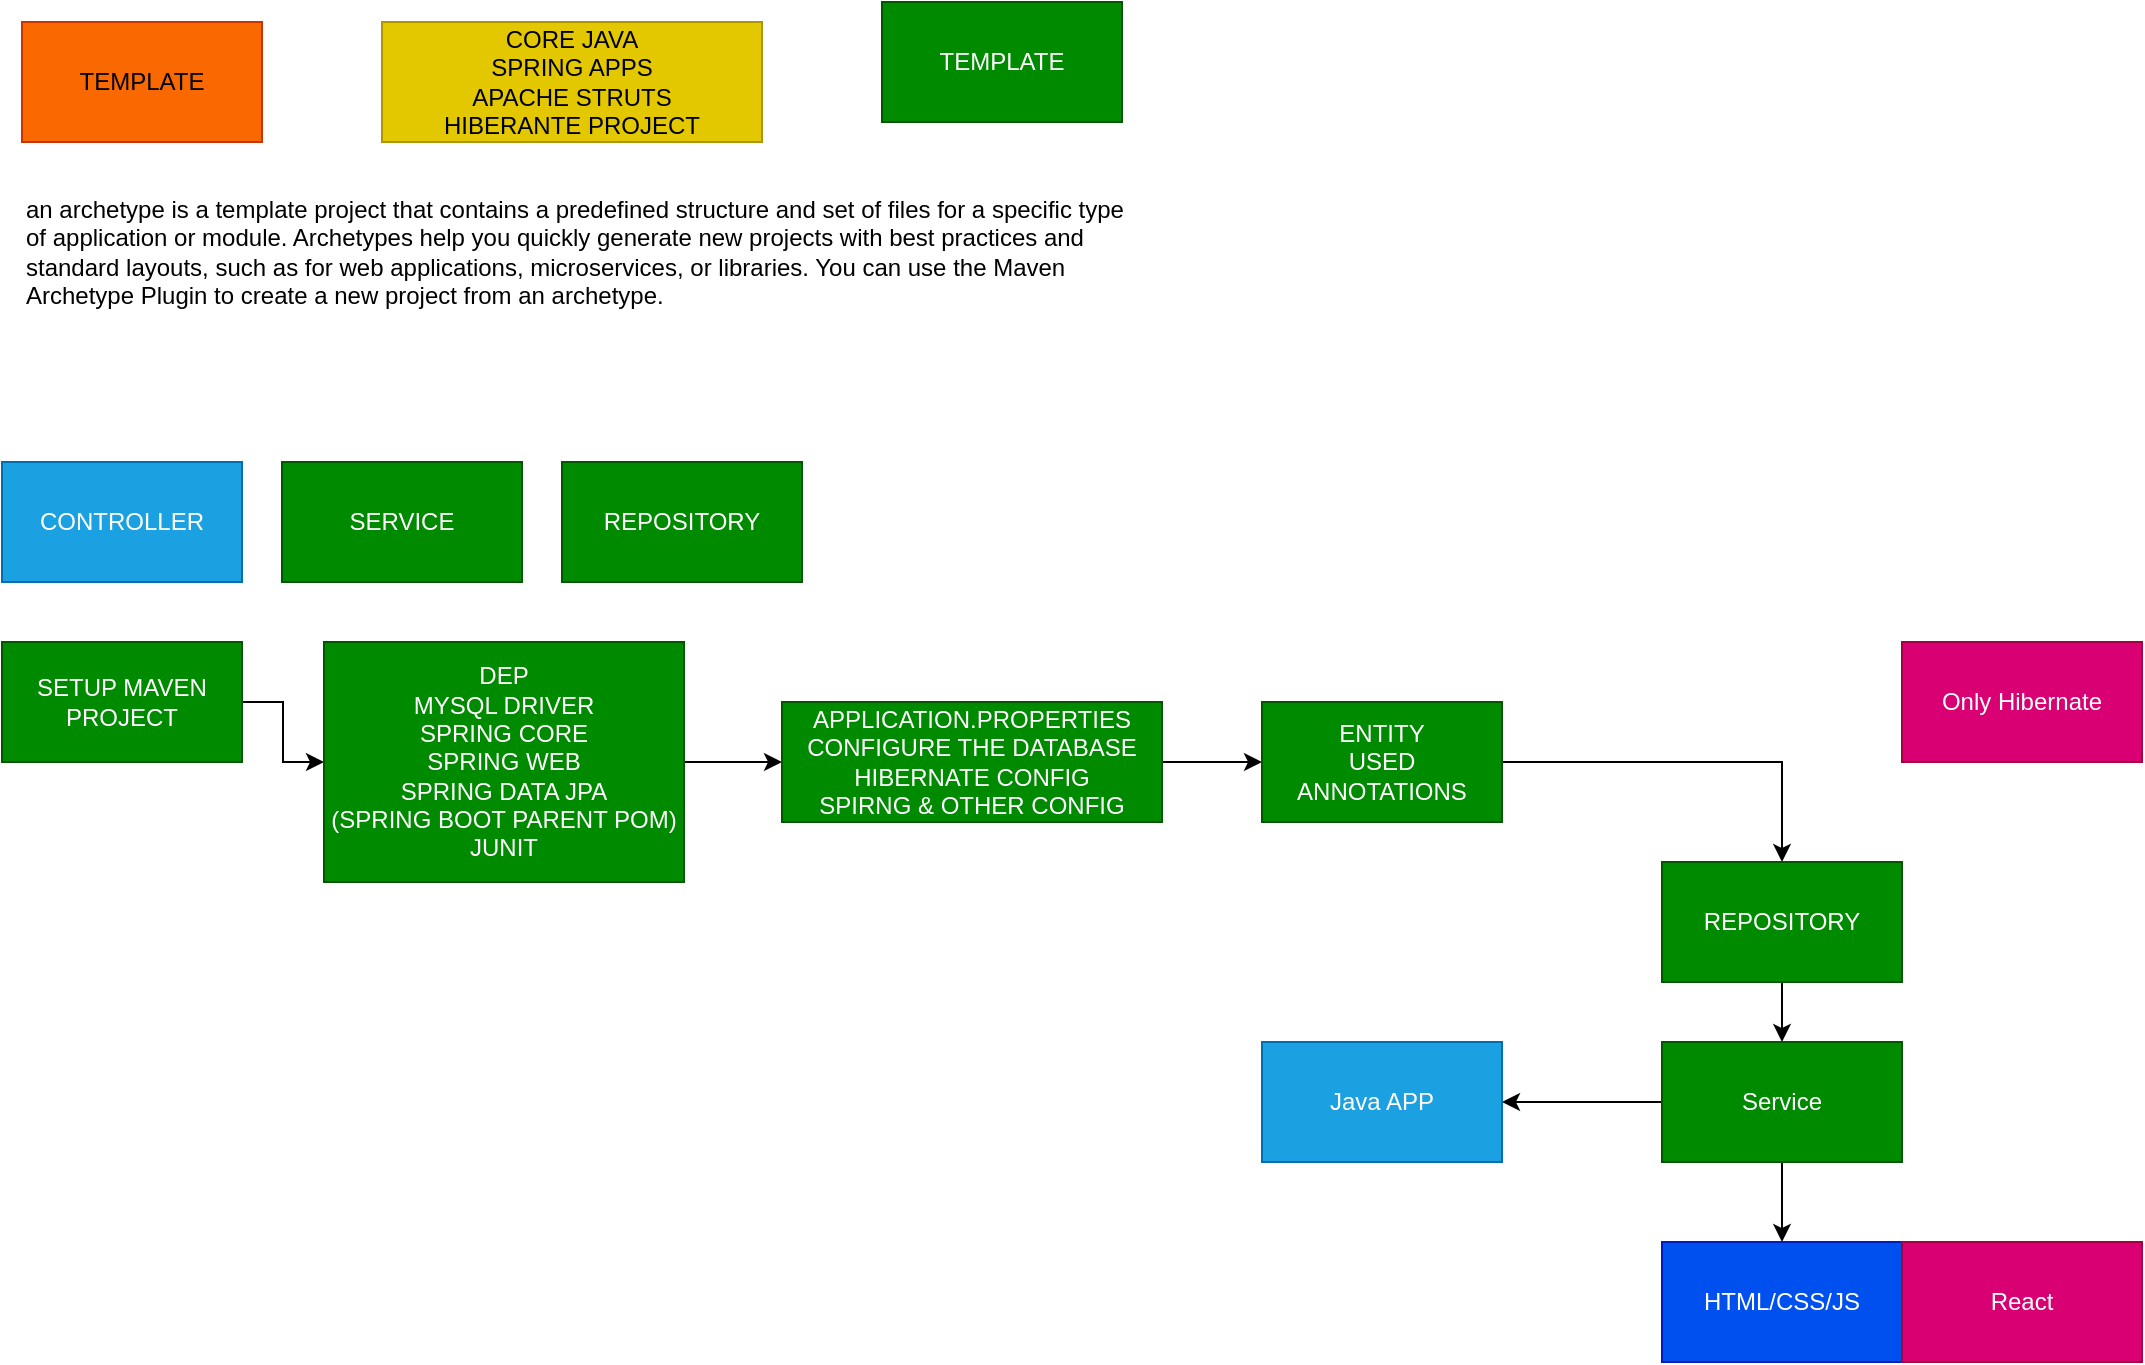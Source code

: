 <mxfile version="28.0.6" pages="4">
  <diagram id="U--qNE6UKfleM9KvtkoS" name="WORK">
    <mxGraphModel dx="838" dy="497" grid="1" gridSize="10" guides="1" tooltips="1" connect="1" arrows="1" fold="1" page="1" pageScale="1" pageWidth="850" pageHeight="1100" math="0" shadow="0">
      <root>
        <mxCell id="0" />
        <mxCell id="1" parent="0" />
        <mxCell id="xkHr3dDDrI-3z6m0eYmS-1" value="TEMPLATE" style="rounded=0;whiteSpace=wrap;html=1;fillColor=#fa6800;fontColor=#000000;strokeColor=#C73500;" vertex="1" parent="1">
          <mxGeometry x="180" y="90" width="120" height="60" as="geometry" />
        </mxCell>
        <mxCell id="xkHr3dDDrI-3z6m0eYmS-2" value="CORE JAVA&lt;div&gt;SPRING APPS&lt;/div&gt;&lt;div&gt;APACHE STRUTS&lt;/div&gt;&lt;div&gt;HIBERANTE PROJECT&lt;/div&gt;" style="rounded=0;whiteSpace=wrap;html=1;fillColor=#e3c800;fontColor=#000000;strokeColor=#B09500;" vertex="1" parent="1">
          <mxGeometry x="360" y="90" width="190" height="60" as="geometry" />
        </mxCell>
        <mxCell id="xkHr3dDDrI-3z6m0eYmS-3" value="TEMPLATE" style="rounded=0;whiteSpace=wrap;html=1;fillColor=#008a00;strokeColor=#005700;fontColor=#ffffff;" vertex="1" parent="1">
          <mxGeometry x="610" y="80" width="120" height="60" as="geometry" />
        </mxCell>
        <mxCell id="EVFEQonA6YKJSwOCUWU--1" value="an archetype is a template project that contains a predefined structure and set of files for a specific type of application or module. Archetypes help you quickly generate new projects with best practices and standard layouts, such as for web applications, microservices, or libraries. You can use the Maven Archetype Plugin to create a new project from an archetype." style="text;whiteSpace=wrap;html=1;" vertex="1" parent="1">
          <mxGeometry x="180" y="170" width="560" height="100" as="geometry" />
        </mxCell>
        <mxCell id="1dpyr3wZOM35hFEiF-vl-1" value="CONTROLLER" style="rounded=0;whiteSpace=wrap;html=1;fillColor=#1ba1e2;fontColor=#ffffff;strokeColor=#006EAF;" vertex="1" parent="1">
          <mxGeometry x="170" y="310" width="120" height="60" as="geometry" />
        </mxCell>
        <mxCell id="1dpyr3wZOM35hFEiF-vl-2" value="SERVICE" style="rounded=0;whiteSpace=wrap;html=1;fillColor=#008a00;fontColor=#ffffff;strokeColor=#005700;" vertex="1" parent="1">
          <mxGeometry x="310" y="310" width="120" height="60" as="geometry" />
        </mxCell>
        <mxCell id="1dpyr3wZOM35hFEiF-vl-3" value="REPOSITORY" style="rounded=0;whiteSpace=wrap;html=1;fillColor=#008a00;fontColor=#ffffff;strokeColor=#005700;" vertex="1" parent="1">
          <mxGeometry x="450" y="310" width="120" height="60" as="geometry" />
        </mxCell>
        <mxCell id="1dpyr3wZOM35hFEiF-vl-7" value="" style="edgeStyle=orthogonalEdgeStyle;rounded=0;orthogonalLoop=1;jettySize=auto;html=1;" edge="1" parent="1" source="1dpyr3wZOM35hFEiF-vl-4" target="1dpyr3wZOM35hFEiF-vl-6">
          <mxGeometry relative="1" as="geometry" />
        </mxCell>
        <mxCell id="1dpyr3wZOM35hFEiF-vl-4" value="SETUP MAVEN PROJECT" style="rounded=0;whiteSpace=wrap;html=1;fillColor=#008a00;fontColor=#ffffff;strokeColor=#005700;" vertex="1" parent="1">
          <mxGeometry x="170" y="400" width="120" height="60" as="geometry" />
        </mxCell>
        <mxCell id="1dpyr3wZOM35hFEiF-vl-9" value="" style="edgeStyle=orthogonalEdgeStyle;rounded=0;orthogonalLoop=1;jettySize=auto;html=1;" edge="1" parent="1" source="1dpyr3wZOM35hFEiF-vl-6" target="1dpyr3wZOM35hFEiF-vl-8">
          <mxGeometry relative="1" as="geometry" />
        </mxCell>
        <mxCell id="1dpyr3wZOM35hFEiF-vl-6" value="DEP&lt;div&gt;MYSQL DRIVER&lt;/div&gt;&lt;div&gt;SPRING CORE&lt;/div&gt;&lt;div&gt;SPRING WEB&lt;/div&gt;&lt;div&gt;SPRING DATA JPA&lt;/div&gt;&lt;div&gt;(SPRING BOOT PARENT POM)&lt;/div&gt;&lt;div&gt;JUNIT&lt;/div&gt;" style="whiteSpace=wrap;html=1;fillColor=#008a00;strokeColor=#005700;fontColor=#ffffff;rounded=0;" vertex="1" parent="1">
          <mxGeometry x="331" y="400" width="180" height="120" as="geometry" />
        </mxCell>
        <mxCell id="1dpyr3wZOM35hFEiF-vl-11" value="" style="edgeStyle=orthogonalEdgeStyle;rounded=0;orthogonalLoop=1;jettySize=auto;html=1;" edge="1" parent="1" source="1dpyr3wZOM35hFEiF-vl-8" target="1dpyr3wZOM35hFEiF-vl-10">
          <mxGeometry relative="1" as="geometry" />
        </mxCell>
        <mxCell id="1dpyr3wZOM35hFEiF-vl-8" value="APPLICATION.PROPERTIES&lt;div&gt;CONFIGURE THE DATABASE&lt;/div&gt;&lt;div&gt;HIBERNATE CONFIG&lt;/div&gt;&lt;div&gt;SPIRNG &amp;amp; OTHER CONFIG&lt;/div&gt;" style="whiteSpace=wrap;html=1;fillColor=#008a00;strokeColor=#005700;fontColor=#ffffff;rounded=0;" vertex="1" parent="1">
          <mxGeometry x="560" y="430" width="190" height="60" as="geometry" />
        </mxCell>
        <mxCell id="1dpyr3wZOM35hFEiF-vl-13" value="" style="edgeStyle=orthogonalEdgeStyle;rounded=0;orthogonalLoop=1;jettySize=auto;html=1;" edge="1" parent="1" source="1dpyr3wZOM35hFEiF-vl-10" target="1dpyr3wZOM35hFEiF-vl-12">
          <mxGeometry relative="1" as="geometry" />
        </mxCell>
        <mxCell id="1dpyr3wZOM35hFEiF-vl-10" value="ENTITY&lt;div&gt;USED ANNOTATIONS&lt;/div&gt;" style="whiteSpace=wrap;html=1;fillColor=#008a00;strokeColor=#005700;fontColor=#ffffff;rounded=0;" vertex="1" parent="1">
          <mxGeometry x="800" y="430" width="120" height="60" as="geometry" />
        </mxCell>
        <mxCell id="1dpyr3wZOM35hFEiF-vl-15" value="" style="edgeStyle=orthogonalEdgeStyle;rounded=0;orthogonalLoop=1;jettySize=auto;html=1;" edge="1" parent="1" source="1dpyr3wZOM35hFEiF-vl-12" target="1dpyr3wZOM35hFEiF-vl-14">
          <mxGeometry relative="1" as="geometry" />
        </mxCell>
        <mxCell id="1dpyr3wZOM35hFEiF-vl-12" value="REPOSITORY" style="whiteSpace=wrap;html=1;fillColor=#008a00;strokeColor=#005700;fontColor=#ffffff;rounded=0;" vertex="1" parent="1">
          <mxGeometry x="1000" y="510" width="120" height="60" as="geometry" />
        </mxCell>
        <mxCell id="1dpyr3wZOM35hFEiF-vl-17" value="" style="edgeStyle=orthogonalEdgeStyle;rounded=0;orthogonalLoop=1;jettySize=auto;html=1;" edge="1" parent="1" source="1dpyr3wZOM35hFEiF-vl-14" target="1dpyr3wZOM35hFEiF-vl-16">
          <mxGeometry relative="1" as="geometry" />
        </mxCell>
        <mxCell id="1dpyr3wZOM35hFEiF-vl-21" value="" style="edgeStyle=orthogonalEdgeStyle;rounded=0;orthogonalLoop=1;jettySize=auto;html=1;" edge="1" parent="1" source="1dpyr3wZOM35hFEiF-vl-14" target="1dpyr3wZOM35hFEiF-vl-20">
          <mxGeometry relative="1" as="geometry" />
        </mxCell>
        <mxCell id="1dpyr3wZOM35hFEiF-vl-14" value="Service" style="whiteSpace=wrap;html=1;fillColor=#008a00;strokeColor=#005700;fontColor=#ffffff;rounded=0;" vertex="1" parent="1">
          <mxGeometry x="1000" y="600" width="120" height="60" as="geometry" />
        </mxCell>
        <mxCell id="1dpyr3wZOM35hFEiF-vl-16" value="HTML/CSS/JS" style="whiteSpace=wrap;html=1;fillColor=#0050ef;strokeColor=#001DBC;fontColor=#ffffff;rounded=0;" vertex="1" parent="1">
          <mxGeometry x="1000" y="700" width="120" height="60" as="geometry" />
        </mxCell>
        <mxCell id="1dpyr3wZOM35hFEiF-vl-19" value="React" style="whiteSpace=wrap;html=1;fillColor=#d80073;strokeColor=#A50040;fontColor=#ffffff;rounded=0;" vertex="1" parent="1">
          <mxGeometry x="1120" y="700" width="120" height="60" as="geometry" />
        </mxCell>
        <mxCell id="1dpyr3wZOM35hFEiF-vl-20" value="Java APP" style="whiteSpace=wrap;html=1;fillColor=#1ba1e2;strokeColor=#006EAF;fontColor=#ffffff;rounded=0;" vertex="1" parent="1">
          <mxGeometry x="800" y="600" width="120" height="60" as="geometry" />
        </mxCell>
        <mxCell id="1dpyr3wZOM35hFEiF-vl-22" value="Only Hibernate" style="whiteSpace=wrap;html=1;fillColor=#d80073;strokeColor=#A50040;fontColor=#ffffff;rounded=0;" vertex="1" parent="1">
          <mxGeometry x="1120" y="400" width="120" height="60" as="geometry" />
        </mxCell>
      </root>
    </mxGraphModel>
  </diagram>
  <diagram id="sd6SQKubJgL0Bjy4uC2p" name="BACKEND">
    <mxGraphModel dx="1888" dy="497" grid="1" gridSize="10" guides="1" tooltips="1" connect="1" arrows="1" fold="1" page="1" pageScale="1" pageWidth="850" pageHeight="1100" math="0" shadow="0">
      <root>
        <mxCell id="0" />
        <mxCell id="1" parent="0" />
        <mxCell id="ZBgh9qPo6W1Xte6gY5U4-2" value="MONOLITHIC" style="rounded=0;whiteSpace=wrap;html=1;fillColor=#008a00;fontColor=#ffffff;strokeColor=#005700;" vertex="1" parent="1">
          <mxGeometry x="30" y="260" width="120" height="60" as="geometry" />
        </mxCell>
        <mxCell id="ZBgh9qPo6W1Xte6gY5U4-14" value="LAYERED ARCH" style="rounded=0;whiteSpace=wrap;html=1;fillColor=#008a00;fontColor=#ffffff;strokeColor=#005700;" vertex="1" parent="1">
          <mxGeometry x="165" y="180" width="410" height="60" as="geometry" />
        </mxCell>
        <mxCell id="ZBgh9qPo6W1Xte6gY5U4-15" value="CONTROLLER" style="rounded=0;whiteSpace=wrap;html=1;fillColor=#1ba1e2;fontColor=#ffffff;strokeColor=#006EAF;" vertex="1" parent="1">
          <mxGeometry x="170" y="260" width="120" height="60" as="geometry" />
        </mxCell>
        <mxCell id="ZBgh9qPo6W1Xte6gY5U4-19" value="SERVICE" style="rounded=0;whiteSpace=wrap;html=1;fillColor=#008a00;fontColor=#ffffff;strokeColor=#005700;" vertex="1" parent="1">
          <mxGeometry x="310" y="260" width="120" height="60" as="geometry" />
        </mxCell>
        <mxCell id="ZBgh9qPo6W1Xte6gY5U4-20" value="REPOSITORY" style="rounded=0;whiteSpace=wrap;html=1;fillColor=#008a00;fontColor=#ffffff;strokeColor=#005700;" vertex="1" parent="1">
          <mxGeometry x="450" y="260" width="120" height="60" as="geometry" />
        </mxCell>
        <mxCell id="ZBgh9qPo6W1Xte6gY5U4-21" value="ENTITY" style="rounded=0;whiteSpace=wrap;html=1;fillColor=#008a00;fontColor=#ffffff;strokeColor=#005700;" vertex="1" parent="1">
          <mxGeometry x="170" y="350" width="120" height="60" as="geometry" />
        </mxCell>
        <mxCell id="ZBgh9qPo6W1Xte6gY5U4-22" value="MODEL" style="rounded=0;whiteSpace=wrap;html=1;fillColor=#008a00;fontColor=#ffffff;strokeColor=#005700;" vertex="1" parent="1">
          <mxGeometry x="310" y="350" width="120" height="60" as="geometry" />
        </mxCell>
        <mxCell id="ZBgh9qPo6W1Xte6gY5U4-23" value="CLASS" style="rounded=0;whiteSpace=wrap;html=1;fillColor=#008a00;fontColor=#ffffff;strokeColor=#005700;" vertex="1" parent="1">
          <mxGeometry x="450" y="350" width="120" height="60" as="geometry" />
        </mxCell>
        <mxCell id="ZBgh9qPo6W1Xte6gY5U4-24" value="CONFIGURATION&lt;div&gt;APPLICATION.PROPERTIES&lt;/div&gt;" style="rounded=0;whiteSpace=wrap;html=1;fillColor=#1ba1e2;fontColor=#ffffff;strokeColor=#006EAF;" vertex="1" parent="1">
          <mxGeometry x="60" y="440" width="230" height="60" as="geometry" />
        </mxCell>
        <mxCell id="ZBgh9qPo6W1Xte6gY5U4-25" value="" style="rounded=0;whiteSpace=wrap;html=1;fillColor=#008a00;fontColor=#ffffff;strokeColor=#005700;" vertex="1" parent="1">
          <mxGeometry x="310" y="440" width="120" height="60" as="geometry" />
        </mxCell>
        <mxCell id="ZBgh9qPo6W1Xte6gY5U4-26" value="CODING" style="rounded=0;whiteSpace=wrap;html=1;fillColor=#008a00;fontColor=#ffffff;strokeColor=#005700;" vertex="1" parent="1">
          <mxGeometry x="450" y="440" width="120" height="60" as="geometry" />
        </mxCell>
        <mxCell id="ZBgh9qPo6W1Xte6gY5U4-27" value="&lt;div&gt;MVN COMMANDS&lt;/div&gt;GRADLE" style="rounded=0;whiteSpace=wrap;html=1;fillColor=#d80073;fontColor=#ffffff;strokeColor=#A50040;" vertex="1" parent="1">
          <mxGeometry x="60" y="520" width="230" height="60" as="geometry" />
        </mxCell>
        <mxCell id="ZBgh9qPo6W1Xte6gY5U4-28" value="MAVEN" style="rounded=0;whiteSpace=wrap;html=1;fillColor=#008a00;fontColor=#ffffff;strokeColor=#005700;" vertex="1" parent="1">
          <mxGeometry x="310" y="520" width="120" height="60" as="geometry" />
        </mxCell>
        <mxCell id="ZBgh9qPo6W1Xte6gY5U4-29" value="JAVA APP FROM SCRATCH" style="rounded=0;whiteSpace=wrap;html=1;fillColor=#008a00;fontColor=#ffffff;strokeColor=#005700;" vertex="1" parent="1">
          <mxGeometry x="450" y="520" width="120" height="60" as="geometry" />
        </mxCell>
        <mxCell id="ZBgh9qPo6W1Xte6gY5U4-30" value="JPA" style="rounded=0;whiteSpace=wrap;html=1;fillColor=#d80073;fontColor=#ffffff;strokeColor=#A50040;" vertex="1" parent="1">
          <mxGeometry x="60" y="600" width="230" height="60" as="geometry" />
        </mxCell>
        <mxCell id="ZBgh9qPo6W1Xte6gY5U4-31" value="HIBERANTE" style="rounded=0;whiteSpace=wrap;html=1;fillColor=#1ba1e2;fontColor=#ffffff;strokeColor=#006EAF;" vertex="1" parent="1">
          <mxGeometry x="310" y="600" width="120" height="60" as="geometry" />
        </mxCell>
        <mxCell id="ZBgh9qPo6W1Xte6gY5U4-32" value="JDBC" style="rounded=0;whiteSpace=wrap;html=1;fillColor=#008a00;fontColor=#ffffff;strokeColor=#005700;" vertex="1" parent="1">
          <mxGeometry x="450" y="600" width="120" height="60" as="geometry" />
        </mxCell>
        <mxCell id="ZBgh9qPo6W1Xte6gY5U4-33" value="JPA" style="rounded=0;whiteSpace=wrap;html=1;fillColor=#d80073;fontColor=#ffffff;strokeColor=#A50040;" vertex="1" parent="1">
          <mxGeometry x="60" y="690" width="230" height="60" as="geometry" />
        </mxCell>
        <mxCell id="ZBgh9qPo6W1Xte6gY5U4-34" value="RUNTIME" style="rounded=0;whiteSpace=wrap;html=1;fillColor=#1ba1e2;fontColor=#ffffff;strokeColor=#006EAF;" vertex="1" parent="1">
          <mxGeometry x="310" y="690" width="120" height="60" as="geometry" />
        </mxCell>
        <mxCell id="ZBgh9qPo6W1Xte6gY5U4-35" value="SYNTAX" style="rounded=0;whiteSpace=wrap;html=1;fillColor=#008a00;fontColor=#ffffff;strokeColor=#005700;" vertex="1" parent="1">
          <mxGeometry x="450" y="690" width="120" height="60" as="geometry" />
        </mxCell>
        <mxCell id="ZBgh9qPo6W1Xte6gY5U4-36" value="LOGICAL" style="rounded=0;whiteSpace=wrap;html=1;fillColor=#1ba1e2;fontColor=#ffffff;strokeColor=#006EAF;" vertex="1" parent="1">
          <mxGeometry x="310" y="750" width="120" height="60" as="geometry" />
        </mxCell>
        <mxCell id="ZBgh9qPo6W1Xte6gY5U4-37" value="BRANCES" style="rounded=0;whiteSpace=wrap;html=1;fillColor=#d80073;fontColor=#ffffff;strokeColor=#A50040;" vertex="1" parent="1">
          <mxGeometry x="60" y="830" width="230" height="60" as="geometry" />
        </mxCell>
        <mxCell id="ZBgh9qPo6W1Xte6gY5U4-38" value="INIT, PULL, PUSH, COMMIT ADD" style="rounded=0;whiteSpace=wrap;html=1;fillColor=#1ba1e2;fontColor=#ffffff;strokeColor=#006EAF;" vertex="1" parent="1">
          <mxGeometry x="310" y="830" width="120" height="60" as="geometry" />
        </mxCell>
        <mxCell id="ZBgh9qPo6W1Xte6gY5U4-39" value="GIT / GITHUB" style="rounded=0;whiteSpace=wrap;html=1;fillColor=#008a00;fontColor=#ffffff;strokeColor=#005700;" vertex="1" parent="1">
          <mxGeometry x="450" y="830" width="120" height="60" as="geometry" />
        </mxCell>
        <mxCell id="ZBgh9qPo6W1Xte6gY5U4-41" value="ADD A LOT" style="rounded=0;whiteSpace=wrap;html=1;fillColor=#d80073;fontColor=#ffffff;strokeColor=#A50040;" vertex="1" parent="1">
          <mxGeometry x="60" y="920" width="230" height="60" as="geometry" />
        </mxCell>
        <mxCell id="ZBgh9qPo6W1Xte6gY5U4-42" value="IOC / DI" style="rounded=0;whiteSpace=wrap;html=1;fillColor=#1ba1e2;fontColor=#ffffff;strokeColor=#006EAF;" vertex="1" parent="1">
          <mxGeometry x="310" y="920" width="120" height="60" as="geometry" />
        </mxCell>
        <mxCell id="ZBgh9qPo6W1Xte6gY5U4-43" value="SINGLETON" style="rounded=0;whiteSpace=wrap;html=1;fillColor=#008a00;fontColor=#ffffff;strokeColor=#005700;" vertex="1" parent="1">
          <mxGeometry x="450" y="920" width="120" height="60" as="geometry" />
        </mxCell>
        <mxCell id="g30asUB_LPxTfsh4i9F_-1" value="JAVA 21" style="rounded=0;whiteSpace=wrap;html=1;fillColor=#d80073;fontColor=#ffffff;strokeColor=#A50040;" vertex="1" parent="1">
          <mxGeometry x="60" y="990" width="230" height="60" as="geometry" />
        </mxCell>
        <mxCell id="g30asUB_LPxTfsh4i9F_-2" value="JAVA 8 +&amp;nbsp;" style="rounded=0;whiteSpace=wrap;html=1;fillColor=#1ba1e2;fontColor=#ffffff;strokeColor=#006EAF;" vertex="1" parent="1">
          <mxGeometry x="310" y="990" width="120" height="60" as="geometry" />
        </mxCell>
        <mxCell id="g30asUB_LPxTfsh4i9F_-3" value="JAVA 8 -" style="rounded=0;whiteSpace=wrap;html=1;fillColor=#008a00;fontColor=#ffffff;strokeColor=#005700;" vertex="1" parent="1">
          <mxGeometry x="450" y="990" width="120" height="60" as="geometry" />
        </mxCell>
        <mxCell id="g30asUB_LPxTfsh4i9F_-4" value="MONGO DB" style="rounded=0;whiteSpace=wrap;html=1;fillColor=#d80073;fontColor=#ffffff;strokeColor=#A50040;" vertex="1" parent="1">
          <mxGeometry x="60" y="1070" width="230" height="60" as="geometry" />
        </mxCell>
        <mxCell id="g30asUB_LPxTfsh4i9F_-5" value="ORACLE" style="rounded=0;whiteSpace=wrap;html=1;fillColor=#1ba1e2;fontColor=#ffffff;strokeColor=#006EAF;" vertex="1" parent="1">
          <mxGeometry x="310" y="1070" width="120" height="60" as="geometry" />
        </mxCell>
        <mxCell id="g30asUB_LPxTfsh4i9F_-6" value="DB MS SQL&amp;nbsp;&lt;div&gt;MY SQL&lt;/div&gt;" style="rounded=0;whiteSpace=wrap;html=1;fillColor=#008a00;fontColor=#ffffff;strokeColor=#005700;" vertex="1" parent="1">
          <mxGeometry x="450" y="1070" width="120" height="60" as="geometry" />
        </mxCell>
        <mxCell id="g30asUB_LPxTfsh4i9F_-7" value="MONGO DB" style="rounded=0;whiteSpace=wrap;html=1;fillColor=#d80073;fontColor=#ffffff;strokeColor=#A50040;" vertex="1" parent="1">
          <mxGeometry x="60" y="1150" width="230" height="60" as="geometry" />
        </mxCell>
        <mxCell id="g30asUB_LPxTfsh4i9F_-8" value="ORACLE" style="rounded=0;whiteSpace=wrap;html=1;fillColor=#1ba1e2;fontColor=#ffffff;strokeColor=#006EAF;" vertex="1" parent="1">
          <mxGeometry x="310" y="1150" width="120" height="60" as="geometry" />
        </mxCell>
        <mxCell id="g30asUB_LPxTfsh4i9F_-9" value="SSMS&lt;div&gt;MY SQL WORKBENCH&lt;/div&gt;&lt;div&gt;SQL DEVELOPER&lt;/div&gt;" style="rounded=0;whiteSpace=wrap;html=1;fillColor=#008a00;fontColor=#ffffff;strokeColor=#005700;" vertex="1" parent="1">
          <mxGeometry x="450" y="1150" width="220" height="60" as="geometry" />
        </mxCell>
        <mxCell id="g30asUB_LPxTfsh4i9F_-10" value="VS CODE" style="rounded=0;whiteSpace=wrap;html=1;fillColor=#008a00;fontColor=#ffffff;strokeColor=#005700;" vertex="1" parent="1">
          <mxGeometry x="670" y="1150" width="100" height="60" as="geometry" />
        </mxCell>
        <mxCell id="g30asUB_LPxTfsh4i9F_-11" value="" style="rounded=0;whiteSpace=wrap;html=1;fillColor=#d80073;fontColor=#ffffff;strokeColor=#A50040;" vertex="1" parent="1">
          <mxGeometry x="60" y="1230" width="230" height="60" as="geometry" />
        </mxCell>
        <mxCell id="g30asUB_LPxTfsh4i9F_-12" value="TESTING" style="rounded=0;whiteSpace=wrap;html=1;fillColor=#1ba1e2;fontColor=#ffffff;strokeColor=#006EAF;" vertex="1" parent="1">
          <mxGeometry x="310" y="1230" width="120" height="60" as="geometry" />
        </mxCell>
        <mxCell id="g30asUB_LPxTfsh4i9F_-13" value="CODE" style="rounded=0;whiteSpace=wrap;html=1;fillColor=#008a00;fontColor=#ffffff;strokeColor=#005700;" vertex="1" parent="1">
          <mxGeometry x="450" y="1230" width="120" height="60" as="geometry" />
        </mxCell>
        <mxCell id="g30asUB_LPxTfsh4i9F_-14" value="SYSTEM TESTING" style="rounded=0;whiteSpace=wrap;html=1;fillColor=#a0522d;fontColor=#ffffff;strokeColor=#6D1F00;" vertex="1" parent="1">
          <mxGeometry x="-110" y="1230" width="130" height="60" as="geometry" />
        </mxCell>
        <mxCell id="g30asUB_LPxTfsh4i9F_-15" value="BLACK BOX / WHITE BOX" style="rounded=0;whiteSpace=wrap;html=1;fillColor=#a0522d;fontColor=#ffffff;strokeColor=#6D1F00;" vertex="1" parent="1">
          <mxGeometry x="-110" y="1290" width="130" height="60" as="geometry" />
        </mxCell>
        <mxCell id="g30asUB_LPxTfsh4i9F_-16" value="MICROSERVICES" style="rounded=0;whiteSpace=wrap;html=1;fillColor=#d80073;fontColor=#ffffff;strokeColor=#A50040;" vertex="1" parent="1">
          <mxGeometry x="-105" y="260" width="120" height="60" as="geometry" />
        </mxCell>
      </root>
    </mxGraphModel>
  </diagram>
  <diagram id="6ApcDSdftTaJXb9J3jOZ" name="FRONTEND">
    <mxGraphModel dx="758" dy="497" grid="1" gridSize="10" guides="1" tooltips="1" connect="1" arrows="1" fold="1" page="1" pageScale="1" pageWidth="850" pageHeight="1100" math="0" shadow="0">
      <root>
        <mxCell id="0" />
        <mxCell id="1" parent="0" />
        <mxCell id="f2z9S-pDtlq0upLQAwjG-1" value="" style="rounded=0;whiteSpace=wrap;html=1;fillColor=#d80073;fontColor=#ffffff;strokeColor=#A50040;" vertex="1" parent="1">
          <mxGeometry x="220" y="320" width="230" height="60" as="geometry" />
        </mxCell>
        <mxCell id="f2z9S-pDtlq0upLQAwjG-2" value="TYPESCRIPT" style="rounded=0;whiteSpace=wrap;html=1;fillColor=#d80073;fontColor=#ffffff;strokeColor=#A50040;" vertex="1" parent="1">
          <mxGeometry x="470" y="320" width="120" height="60" as="geometry" />
        </mxCell>
        <mxCell id="f2z9S-pDtlq0upLQAwjG-3" value="HTML / CSS / JS" style="rounded=0;whiteSpace=wrap;html=1;fillColor=#008a00;fontColor=#ffffff;strokeColor=#005700;" vertex="1" parent="1">
          <mxGeometry x="610" y="320" width="120" height="60" as="geometry" />
        </mxCell>
        <mxCell id="f2z9S-pDtlq0upLQAwjG-4" value="" style="rounded=0;whiteSpace=wrap;html=1;fillColor=#d80073;fontColor=#ffffff;strokeColor=#A50040;" vertex="1" parent="1">
          <mxGeometry x="220" y="400" width="230" height="60" as="geometry" />
        </mxCell>
        <mxCell id="f2z9S-pDtlq0upLQAwjG-5" value="AJAX" style="rounded=0;whiteSpace=wrap;html=1;fillColor=#d80073;fontColor=#ffffff;strokeColor=#A50040;" vertex="1" parent="1">
          <mxGeometry x="470" y="400" width="120" height="60" as="geometry" />
        </mxCell>
        <mxCell id="f2z9S-pDtlq0upLQAwjG-6" value="DOM" style="rounded=0;whiteSpace=wrap;html=1;fillColor=#008a00;fontColor=#ffffff;strokeColor=#005700;" vertex="1" parent="1">
          <mxGeometry x="610" y="400" width="120" height="60" as="geometry" />
        </mxCell>
        <mxCell id="f2z9S-pDtlq0upLQAwjG-7" value="" style="rounded=0;whiteSpace=wrap;html=1;fillColor=#d80073;fontColor=#ffffff;strokeColor=#A50040;" vertex="1" parent="1">
          <mxGeometry x="220" y="480" width="230" height="60" as="geometry" />
        </mxCell>
        <mxCell id="f2z9S-pDtlq0upLQAwjG-8" value="" style="rounded=0;whiteSpace=wrap;html=1;fillColor=#1ba1e2;fontColor=#ffffff;strokeColor=#006EAF;" vertex="1" parent="1">
          <mxGeometry x="470" y="480" width="120" height="60" as="geometry" />
        </mxCell>
        <mxCell id="f2z9S-pDtlq0upLQAwjG-9" value="BROWSER /&lt;div&gt;DEBGUGGIN TOOLS&lt;/div&gt;" style="rounded=0;whiteSpace=wrap;html=1;fillColor=#008a00;fontColor=#ffffff;strokeColor=#005700;" vertex="1" parent="1">
          <mxGeometry x="610" y="480" width="120" height="60" as="geometry" />
        </mxCell>
        <mxCell id="MK780I904DhIyySBioE9-1" value="BOOTSTRAP" style="rounded=0;whiteSpace=wrap;html=1;fillColor=#6a00ff;fontColor=#ffffff;strokeColor=#3700CC;" vertex="1" parent="1">
          <mxGeometry x="770" y="320" width="120" height="60" as="geometry" />
        </mxCell>
      </root>
    </mxGraphModel>
  </diagram>
  <diagram id="VrcfruqrzRKc8Ae0gUOz" name="TERMINOLOGY">
    <mxGraphModel dx="627" dy="411" grid="1" gridSize="10" guides="1" tooltips="1" connect="1" arrows="1" fold="1" page="1" pageScale="1" pageWidth="850" pageHeight="1100" math="0" shadow="0">
      <root>
        <mxCell id="0" />
        <mxCell id="1" parent="0" />
        <mxCell id="IJiUzFK-VY5-u8Usr0el-1" value="AJAX&lt;span style=&quot;white-space: pre;&quot;&gt;&#x9;&lt;/span&gt;" style="rounded=0;whiteSpace=wrap;html=1;fillColor=#6a00ff;fontColor=#ffffff;strokeColor=#3700CC;" vertex="1" parent="1">
          <mxGeometry x="100" y="110" width="120" height="60" as="geometry" />
        </mxCell>
        <mxCell id="IJiUzFK-VY5-u8Usr0el-2" value="ASYNCHRONOUS JAVASCRIPT AND XML" style="rounded=0;whiteSpace=wrap;html=1;fillColor=#008a00;fontColor=#ffffff;strokeColor=#005700;" vertex="1" parent="1">
          <mxGeometry x="240" y="110" width="470" height="60" as="geometry" />
        </mxCell>
        <mxCell id="IJiUzFK-VY5-u8Usr0el-17" value="" style="rounded=0;whiteSpace=wrap;html=1;fillColor=#6a00ff;fontColor=#ffffff;strokeColor=#3700CC;" vertex="1" parent="1">
          <mxGeometry x="100" y="190" width="120" height="60" as="geometry" />
        </mxCell>
        <mxCell id="IJiUzFK-VY5-u8Usr0el-18" value="" style="rounded=0;whiteSpace=wrap;html=1;fillColor=#008a00;fontColor=#ffffff;strokeColor=#005700;" vertex="1" parent="1">
          <mxGeometry x="240" y="190" width="470" height="60" as="geometry" />
        </mxCell>
        <mxCell id="IJiUzFK-VY5-u8Usr0el-19" value="" style="rounded=0;whiteSpace=wrap;html=1;fillColor=#6a00ff;fontColor=#ffffff;strokeColor=#3700CC;" vertex="1" parent="1">
          <mxGeometry x="100" y="270" width="120" height="60" as="geometry" />
        </mxCell>
        <mxCell id="IJiUzFK-VY5-u8Usr0el-20" value="" style="rounded=0;whiteSpace=wrap;html=1;fillColor=#008a00;fontColor=#ffffff;strokeColor=#005700;" vertex="1" parent="1">
          <mxGeometry x="240" y="270" width="470" height="60" as="geometry" />
        </mxCell>
        <mxCell id="IJiUzFK-VY5-u8Usr0el-21" value="" style="rounded=0;whiteSpace=wrap;html=1;fillColor=#6a00ff;fontColor=#ffffff;strokeColor=#3700CC;" vertex="1" parent="1">
          <mxGeometry x="100" y="350" width="120" height="60" as="geometry" />
        </mxCell>
        <mxCell id="IJiUzFK-VY5-u8Usr0el-22" value="" style="rounded=0;whiteSpace=wrap;html=1;fillColor=#008a00;fontColor=#ffffff;strokeColor=#005700;" vertex="1" parent="1">
          <mxGeometry x="240" y="350" width="470" height="60" as="geometry" />
        </mxCell>
        <mxCell id="IJiUzFK-VY5-u8Usr0el-23" value="" style="rounded=0;whiteSpace=wrap;html=1;fillColor=#6a00ff;fontColor=#ffffff;strokeColor=#3700CC;" vertex="1" parent="1">
          <mxGeometry x="100" y="430" width="120" height="60" as="geometry" />
        </mxCell>
        <mxCell id="IJiUzFK-VY5-u8Usr0el-24" value="" style="rounded=0;whiteSpace=wrap;html=1;fillColor=#008a00;fontColor=#ffffff;strokeColor=#005700;" vertex="1" parent="1">
          <mxGeometry x="240" y="430" width="470" height="60" as="geometry" />
        </mxCell>
      </root>
    </mxGraphModel>
  </diagram>
</mxfile>
